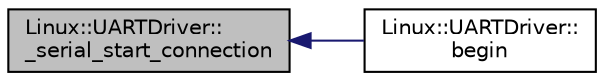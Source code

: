 digraph "Linux::UARTDriver::_serial_start_connection"
{
 // INTERACTIVE_SVG=YES
  edge [fontname="Helvetica",fontsize="10",labelfontname="Helvetica",labelfontsize="10"];
  node [fontname="Helvetica",fontsize="10",shape=record];
  rankdir="LR";
  Node1 [label="Linux::UARTDriver::\l_serial_start_connection",height=0.2,width=0.4,color="black", fillcolor="grey75", style="filled", fontcolor="black"];
  Node1 -> Node2 [dir="back",color="midnightblue",fontsize="10",style="solid",fontname="Helvetica"];
  Node2 [label="Linux::UARTDriver::\lbegin",height=0.2,width=0.4,color="black", fillcolor="white", style="filled",URL="$classLinux_1_1UARTDriver.html#a3c0680a281a3832fe9bae399ef9b8854"];
}
